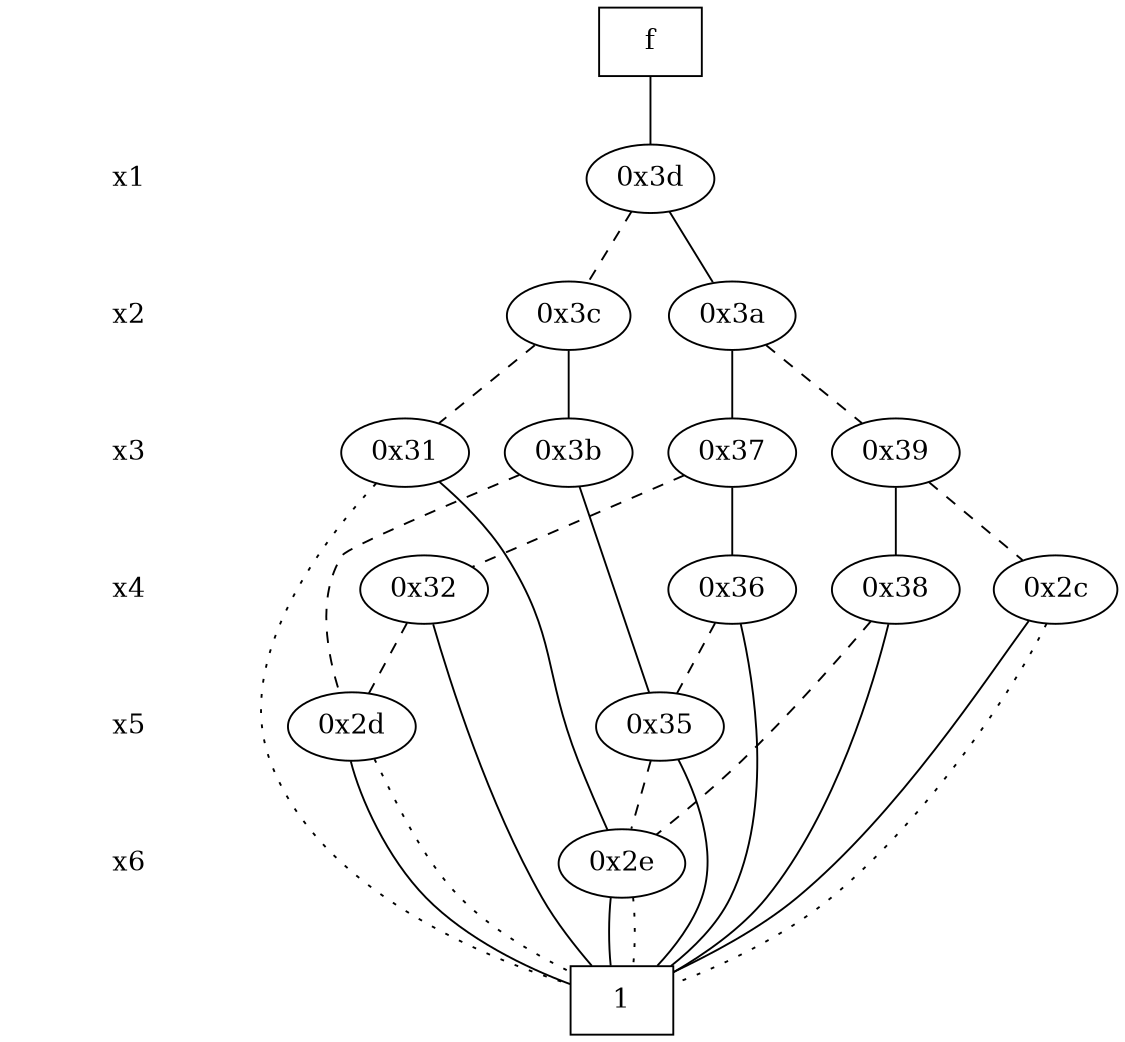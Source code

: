 digraph "DD" {
size = "7.5,10"
center = true;
edge [dir = none];
{ node [shape = plaintext];
  edge [style = invis];
  "CONST NODES" [style = invis];
" x1 " -> " x2 " -> " x3 " -> " x4 " -> " x5 " -> " x6 " -> "CONST NODES"; 
}
{ rank = same; node [shape = box]; edge [style = invis];
"  f  "; }
{ rank = same; " x1 ";
"0x3d";
}
{ rank = same; " x2 ";
"0x3c";
"0x3a";
}
{ rank = same; " x3 ";
"0x3b";
"0x31";
"0x39";
"0x37";
}
{ rank = same; " x4 ";
"0x32";
"0x38";
"0x36";
"0x2c";
}
{ rank = same; " x5 ";
"0x35";
"0x2d";
}
{ rank = same; " x6 ";
"0x2e";
}
{ rank = same; "CONST NODES";
{ node [shape = box]; "0x25";
}
}
"  f  " -> "0x3d" [style = solid];
"0x3d" -> "0x3a";
"0x3d" -> "0x3c" [style = dashed];
"0x3c" -> "0x3b";
"0x3c" -> "0x31" [style = dashed];
"0x3a" -> "0x37";
"0x3a" -> "0x39" [style = dashed];
"0x3b" -> "0x35";
"0x3b" -> "0x2d" [style = dashed];
"0x31" -> "0x2e";
"0x31" -> "0x25" [style = dotted];
"0x39" -> "0x38";
"0x39" -> "0x2c" [style = dashed];
"0x37" -> "0x36";
"0x37" -> "0x32" [style = dashed];
"0x32" -> "0x25";
"0x32" -> "0x2d" [style = dashed];
"0x38" -> "0x25";
"0x38" -> "0x2e" [style = dashed];
"0x36" -> "0x25";
"0x36" -> "0x35" [style = dashed];
"0x2c" -> "0x25";
"0x2c" -> "0x25" [style = dotted];
"0x35" -> "0x25";
"0x35" -> "0x2e" [style = dashed];
"0x2d" -> "0x25";
"0x2d" -> "0x25" [style = dotted];
"0x2e" -> "0x25";
"0x2e" -> "0x25" [style = dotted];
"0x25" [label = "1"];
}

